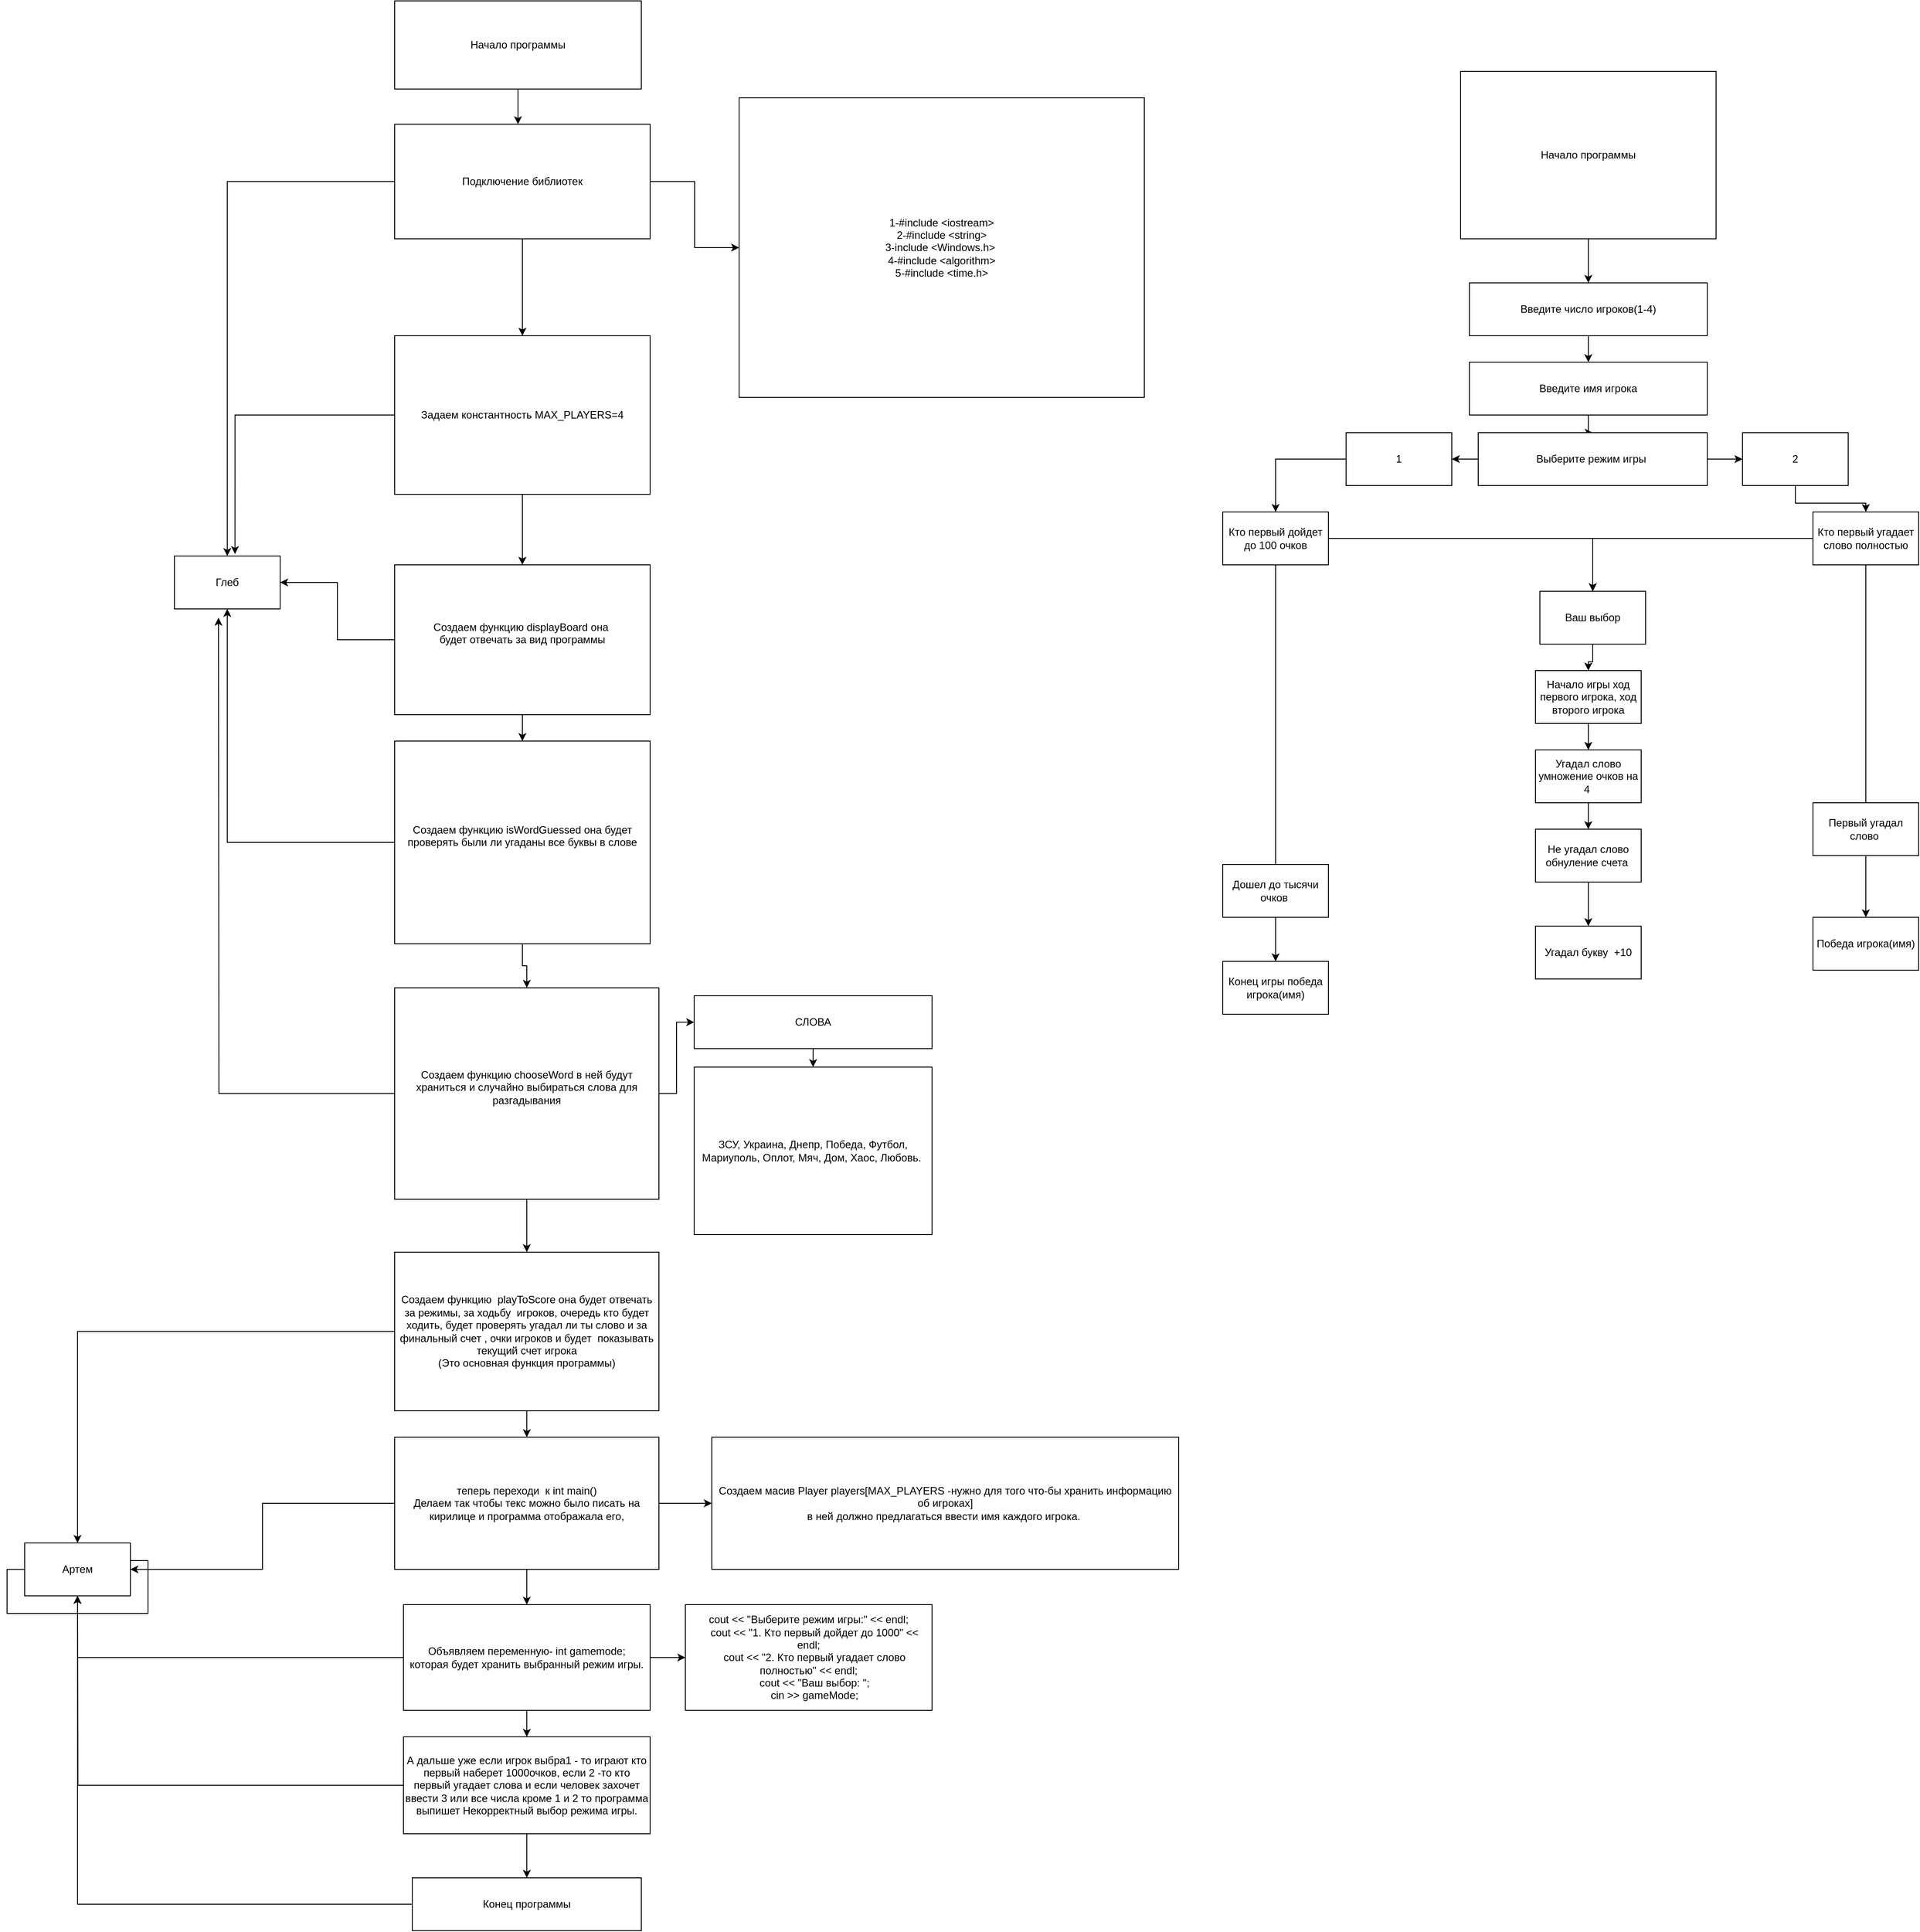 <mxfile version="21.3.6" type="github">
  <diagram name="Страница 1" id="zSze2OofJTrVx-L_bqg2">
    <mxGraphModel dx="2220" dy="797" grid="1" gridSize="10" guides="1" tooltips="1" connect="1" arrows="1" fold="1" page="1" pageScale="1" pageWidth="827" pageHeight="1169" math="0" shadow="0">
      <root>
        <mxCell id="0" />
        <mxCell id="1" parent="0" />
        <mxCell id="zmcopD96sghGadIHIDG5-2" style="edgeStyle=orthogonalEdgeStyle;rounded=0;orthogonalLoop=1;jettySize=auto;html=1;" edge="1" parent="1" source="zmcopD96sghGadIHIDG5-1">
          <mxGeometry relative="1" as="geometry">
            <mxPoint x="300" y="180" as="targetPoint" />
          </mxGeometry>
        </mxCell>
        <mxCell id="zmcopD96sghGadIHIDG5-1" value="Начало программы" style="rounded=0;whiteSpace=wrap;html=1;" vertex="1" parent="1">
          <mxGeometry x="160" y="40" width="280" height="100" as="geometry" />
        </mxCell>
        <mxCell id="zmcopD96sghGadIHIDG5-4" style="edgeStyle=orthogonalEdgeStyle;rounded=0;orthogonalLoop=1;jettySize=auto;html=1;" edge="1" parent="1" source="zmcopD96sghGadIHIDG5-3" target="zmcopD96sghGadIHIDG5-5">
          <mxGeometry relative="1" as="geometry">
            <mxPoint x="610" y="245" as="targetPoint" />
          </mxGeometry>
        </mxCell>
        <mxCell id="zmcopD96sghGadIHIDG5-8" style="edgeStyle=orthogonalEdgeStyle;rounded=0;orthogonalLoop=1;jettySize=auto;html=1;" edge="1" parent="1" source="zmcopD96sghGadIHIDG5-3" target="zmcopD96sghGadIHIDG5-9">
          <mxGeometry relative="1" as="geometry">
            <mxPoint x="305" y="450" as="targetPoint" />
          </mxGeometry>
        </mxCell>
        <mxCell id="zmcopD96sghGadIHIDG5-44" style="edgeStyle=orthogonalEdgeStyle;rounded=0;orthogonalLoop=1;jettySize=auto;html=1;entryX=0.5;entryY=0;entryDx=0;entryDy=0;" edge="1" parent="1" source="zmcopD96sghGadIHIDG5-3" target="zmcopD96sghGadIHIDG5-41">
          <mxGeometry relative="1" as="geometry">
            <mxPoint x="-70" y="245" as="targetPoint" />
          </mxGeometry>
        </mxCell>
        <mxCell id="zmcopD96sghGadIHIDG5-3" value="Подключение библиотек" style="rounded=0;whiteSpace=wrap;html=1;" vertex="1" parent="1">
          <mxGeometry x="160" y="180" width="290" height="130" as="geometry" />
        </mxCell>
        <mxCell id="zmcopD96sghGadIHIDG5-5" value="1-#include &amp;lt;iostream&amp;gt;&lt;br&gt;2-#include &amp;lt;string&amp;gt;&lt;br&gt;3-include &amp;lt;Windows.h&amp;gt;&amp;nbsp;&lt;br&gt;4-#include &amp;lt;algorithm&amp;gt;&lt;br&gt;5-#include &amp;lt;time.h&amp;gt;" style="rounded=0;whiteSpace=wrap;html=1;" vertex="1" parent="1">
          <mxGeometry x="551" y="150" width="460" height="340" as="geometry" />
        </mxCell>
        <mxCell id="zmcopD96sghGadIHIDG5-10" style="edgeStyle=orthogonalEdgeStyle;rounded=0;orthogonalLoop=1;jettySize=auto;html=1;" edge="1" parent="1" source="zmcopD96sghGadIHIDG5-9" target="zmcopD96sghGadIHIDG5-11">
          <mxGeometry relative="1" as="geometry">
            <mxPoint x="305" y="710" as="targetPoint" />
          </mxGeometry>
        </mxCell>
        <mxCell id="zmcopD96sghGadIHIDG5-43" style="edgeStyle=orthogonalEdgeStyle;rounded=0;orthogonalLoop=1;jettySize=auto;html=1;exitX=0;exitY=0.5;exitDx=0;exitDy=0;entryX=0.573;entryY=-0.037;entryDx=0;entryDy=0;entryPerimeter=0;" edge="1" parent="1" source="zmcopD96sghGadIHIDG5-9" target="zmcopD96sghGadIHIDG5-41">
          <mxGeometry relative="1" as="geometry" />
        </mxCell>
        <mxCell id="zmcopD96sghGadIHIDG5-9" value="Задаем константность MAX_PLAYERS=4" style="rounded=0;whiteSpace=wrap;html=1;" vertex="1" parent="1">
          <mxGeometry x="160" y="420" width="290" height="180" as="geometry" />
        </mxCell>
        <mxCell id="zmcopD96sghGadIHIDG5-12" style="edgeStyle=orthogonalEdgeStyle;rounded=0;orthogonalLoop=1;jettySize=auto;html=1;" edge="1" parent="1" source="zmcopD96sghGadIHIDG5-11" target="zmcopD96sghGadIHIDG5-13">
          <mxGeometry relative="1" as="geometry">
            <mxPoint x="305" y="910" as="targetPoint" />
          </mxGeometry>
        </mxCell>
        <mxCell id="zmcopD96sghGadIHIDG5-42" style="edgeStyle=orthogonalEdgeStyle;rounded=0;orthogonalLoop=1;jettySize=auto;html=1;entryX=1;entryY=0.5;entryDx=0;entryDy=0;" edge="1" parent="1" source="zmcopD96sghGadIHIDG5-11" target="zmcopD96sghGadIHIDG5-41">
          <mxGeometry relative="1" as="geometry" />
        </mxCell>
        <mxCell id="zmcopD96sghGadIHIDG5-11" value="Создаем функцию&amp;nbsp;displayBoard она&amp;nbsp;&lt;br&gt;будет отвечать за вид программы&lt;br&gt;&amp;nbsp;" style="rounded=0;whiteSpace=wrap;html=1;" vertex="1" parent="1">
          <mxGeometry x="160" y="680" width="290" height="170" as="geometry" />
        </mxCell>
        <mxCell id="zmcopD96sghGadIHIDG5-15" style="edgeStyle=orthogonalEdgeStyle;rounded=0;orthogonalLoop=1;jettySize=auto;html=1;" edge="1" parent="1" source="zmcopD96sghGadIHIDG5-13" target="zmcopD96sghGadIHIDG5-16">
          <mxGeometry relative="1" as="geometry">
            <mxPoint x="305" y="1190" as="targetPoint" />
          </mxGeometry>
        </mxCell>
        <mxCell id="zmcopD96sghGadIHIDG5-40" style="edgeStyle=orthogonalEdgeStyle;rounded=0;orthogonalLoop=1;jettySize=auto;html=1;entryX=0.5;entryY=1;entryDx=0;entryDy=0;" edge="1" parent="1" source="zmcopD96sghGadIHIDG5-13" target="zmcopD96sghGadIHIDG5-41">
          <mxGeometry relative="1" as="geometry">
            <mxPoint x="80" y="740" as="targetPoint" />
          </mxGeometry>
        </mxCell>
        <mxCell id="zmcopD96sghGadIHIDG5-13" value="Создаем функцию&amp;nbsp;isWordGuessed она будет проверять были ли угаданы все буквы в слове&lt;br&gt;&amp;nbsp;" style="rounded=0;whiteSpace=wrap;html=1;" vertex="1" parent="1">
          <mxGeometry x="160" y="880" width="290" height="230" as="geometry" />
        </mxCell>
        <mxCell id="zmcopD96sghGadIHIDG5-17" style="edgeStyle=orthogonalEdgeStyle;rounded=0;orthogonalLoop=1;jettySize=auto;html=1;" edge="1" parent="1" source="zmcopD96sghGadIHIDG5-16" target="zmcopD96sghGadIHIDG5-18">
          <mxGeometry relative="1" as="geometry">
            <mxPoint x="560" y="1280" as="targetPoint" />
          </mxGeometry>
        </mxCell>
        <mxCell id="zmcopD96sghGadIHIDG5-24" style="edgeStyle=orthogonalEdgeStyle;rounded=0;orthogonalLoop=1;jettySize=auto;html=1;" edge="1" parent="1" source="zmcopD96sghGadIHIDG5-16" target="zmcopD96sghGadIHIDG5-25">
          <mxGeometry relative="1" as="geometry">
            <mxPoint x="310" y="1490" as="targetPoint" />
          </mxGeometry>
        </mxCell>
        <mxCell id="zmcopD96sghGadIHIDG5-45" style="edgeStyle=orthogonalEdgeStyle;rounded=0;orthogonalLoop=1;jettySize=auto;html=1;" edge="1" parent="1" source="zmcopD96sghGadIHIDG5-16">
          <mxGeometry relative="1" as="geometry">
            <mxPoint x="-40" y="740" as="targetPoint" />
          </mxGeometry>
        </mxCell>
        <mxCell id="zmcopD96sghGadIHIDG5-16" value="Создаем функцию&amp;nbsp;chooseWord в ней будут храниться и случайно выбираться слова для разгадывания&lt;br&gt;&amp;nbsp;" style="rounded=0;whiteSpace=wrap;html=1;" vertex="1" parent="1">
          <mxGeometry x="160" y="1160" width="300" height="240" as="geometry" />
        </mxCell>
        <mxCell id="zmcopD96sghGadIHIDG5-20" style="edgeStyle=orthogonalEdgeStyle;rounded=0;orthogonalLoop=1;jettySize=auto;html=1;" edge="1" parent="1" source="zmcopD96sghGadIHIDG5-18" target="zmcopD96sghGadIHIDG5-21">
          <mxGeometry relative="1" as="geometry">
            <mxPoint x="635" y="1260" as="targetPoint" />
          </mxGeometry>
        </mxCell>
        <mxCell id="zmcopD96sghGadIHIDG5-18" value="СЛОВА" style="rounded=0;whiteSpace=wrap;html=1;" vertex="1" parent="1">
          <mxGeometry x="500" y="1169" width="270" height="60" as="geometry" />
        </mxCell>
        <mxCell id="zmcopD96sghGadIHIDG5-21" value="ЗСУ, Украина, Днепр, Победа, Футбол, Мариуполь, Оплот, Мяч, Дом, Хаос, Любовь.&amp;nbsp;" style="rounded=0;whiteSpace=wrap;html=1;" vertex="1" parent="1">
          <mxGeometry x="500" y="1250" width="270" height="190" as="geometry" />
        </mxCell>
        <mxCell id="zmcopD96sghGadIHIDG5-26" style="edgeStyle=orthogonalEdgeStyle;rounded=0;orthogonalLoop=1;jettySize=auto;html=1;" edge="1" parent="1" source="zmcopD96sghGadIHIDG5-25" target="zmcopD96sghGadIHIDG5-27">
          <mxGeometry relative="1" as="geometry">
            <mxPoint x="310.0" y="1700" as="targetPoint" />
          </mxGeometry>
        </mxCell>
        <mxCell id="zmcopD96sghGadIHIDG5-46" style="edgeStyle=orthogonalEdgeStyle;rounded=0;orthogonalLoop=1;jettySize=auto;html=1;exitX=0;exitY=0.5;exitDx=0;exitDy=0;" edge="1" parent="1" source="zmcopD96sghGadIHIDG5-25" target="zmcopD96sghGadIHIDG5-47">
          <mxGeometry relative="1" as="geometry">
            <mxPoint x="-160" y="1550.235" as="targetPoint" />
          </mxGeometry>
        </mxCell>
        <mxCell id="zmcopD96sghGadIHIDG5-25" value="Создаем функцию&amp;nbsp;&amp;nbsp;playToScore она будет отвечать за режимы, за ходьбу&amp;nbsp; игроков, очередь кто будет ходить, будет проверять угадал ли ты слово и за финальный счет , очки игроков и будет&amp;nbsp; показывать текущий счет игрока&lt;br&gt;(Это основная функция программы)" style="rounded=0;whiteSpace=wrap;html=1;" vertex="1" parent="1">
          <mxGeometry x="160" y="1460" width="300" height="180" as="geometry" />
        </mxCell>
        <mxCell id="zmcopD96sghGadIHIDG5-28" style="edgeStyle=orthogonalEdgeStyle;rounded=0;orthogonalLoop=1;jettySize=auto;html=1;" edge="1" parent="1" source="zmcopD96sghGadIHIDG5-27" target="zmcopD96sghGadIHIDG5-29">
          <mxGeometry relative="1" as="geometry">
            <mxPoint x="530.0" y="1745" as="targetPoint" />
          </mxGeometry>
        </mxCell>
        <mxCell id="zmcopD96sghGadIHIDG5-30" style="edgeStyle=orthogonalEdgeStyle;rounded=0;orthogonalLoop=1;jettySize=auto;html=1;" edge="1" parent="1" source="zmcopD96sghGadIHIDG5-27" target="zmcopD96sghGadIHIDG5-31">
          <mxGeometry relative="1" as="geometry">
            <mxPoint x="310.0" y="1890" as="targetPoint" />
          </mxGeometry>
        </mxCell>
        <mxCell id="zmcopD96sghGadIHIDG5-48" style="edgeStyle=orthogonalEdgeStyle;rounded=0;orthogonalLoop=1;jettySize=auto;html=1;exitX=0;exitY=0.5;exitDx=0;exitDy=0;entryX=1;entryY=0.5;entryDx=0;entryDy=0;" edge="1" parent="1" source="zmcopD96sghGadIHIDG5-27" target="zmcopD96sghGadIHIDG5-47">
          <mxGeometry relative="1" as="geometry" />
        </mxCell>
        <mxCell id="zmcopD96sghGadIHIDG5-27" value="теперь переходи&amp;nbsp; к int main()&lt;br&gt;Делаем так чтобы текс можно было писать на кирилице и программа отображала его,&lt;br&gt;" style="rounded=0;whiteSpace=wrap;html=1;" vertex="1" parent="1">
          <mxGeometry x="160" y="1670" width="300" height="150" as="geometry" />
        </mxCell>
        <mxCell id="zmcopD96sghGadIHIDG5-29" value="Создаем масив Player players[MAX_PLAYERS -нужно для того что-бы хранить информацию об игроках]&lt;br&gt;в ней должно предлагаться ввести имя каждого игрока.&amp;nbsp;" style="rounded=0;whiteSpace=wrap;html=1;" vertex="1" parent="1">
          <mxGeometry x="520" y="1670" width="530" height="150" as="geometry" />
        </mxCell>
        <mxCell id="zmcopD96sghGadIHIDG5-32" style="edgeStyle=orthogonalEdgeStyle;rounded=0;orthogonalLoop=1;jettySize=auto;html=1;" edge="1" parent="1" source="zmcopD96sghGadIHIDG5-31" target="zmcopD96sghGadIHIDG5-33">
          <mxGeometry relative="1" as="geometry">
            <mxPoint x="550.0" y="1920" as="targetPoint" />
          </mxGeometry>
        </mxCell>
        <mxCell id="zmcopD96sghGadIHIDG5-34" style="edgeStyle=orthogonalEdgeStyle;rounded=0;orthogonalLoop=1;jettySize=auto;html=1;" edge="1" parent="1" source="zmcopD96sghGadIHIDG5-31" target="zmcopD96sghGadIHIDG5-35">
          <mxGeometry relative="1" as="geometry">
            <mxPoint x="310.0" y="2040" as="targetPoint" />
          </mxGeometry>
        </mxCell>
        <mxCell id="zmcopD96sghGadIHIDG5-49" style="edgeStyle=orthogonalEdgeStyle;rounded=0;orthogonalLoop=1;jettySize=auto;html=1;exitX=0;exitY=0.5;exitDx=0;exitDy=0;" edge="1" parent="1" source="zmcopD96sghGadIHIDG5-47">
          <mxGeometry relative="1" as="geometry">
            <mxPoint x="-180" y="1830.0" as="targetPoint" />
            <Array as="points">
              <mxPoint x="-280" y="1820" />
              <mxPoint x="-280" y="1870" />
              <mxPoint x="-120" y="1870" />
              <mxPoint x="-120" y="1810" />
              <mxPoint x="-179" y="1810" />
            </Array>
          </mxGeometry>
        </mxCell>
        <mxCell id="zmcopD96sghGadIHIDG5-31" value="Объявляем переменную- int gamemode;&lt;br&gt;которая будет хранить выбранный режим игры." style="rounded=0;whiteSpace=wrap;html=1;" vertex="1" parent="1">
          <mxGeometry x="170" y="1860" width="280" height="120" as="geometry" />
        </mxCell>
        <mxCell id="zmcopD96sghGadIHIDG5-33" value="&lt;div&gt;cout &amp;lt;&amp;lt; &quot;Выберите режим игры:&quot; &amp;lt;&amp;lt; endl;&lt;/div&gt;&lt;div&gt;&amp;nbsp; &amp;nbsp; cout &amp;lt;&amp;lt; &quot;1. Кто первый дойдет до 1000&quot; &amp;lt;&amp;lt; endl;&lt;/div&gt;&lt;div&gt;&amp;nbsp; &amp;nbsp; cout &amp;lt;&amp;lt; &quot;2. Кто первый угадает слово полностью&quot; &amp;lt;&amp;lt; endl;&lt;/div&gt;&lt;div&gt;&amp;nbsp; &amp;nbsp; cout &amp;lt;&amp;lt; &quot;Ваш выбор: &quot;;&lt;/div&gt;&lt;div&gt;&amp;nbsp; &amp;nbsp; cin &amp;gt;&amp;gt; gameMode;&lt;/div&gt;" style="rounded=0;whiteSpace=wrap;html=1;" vertex="1" parent="1">
          <mxGeometry x="490" y="1860" width="280" height="120" as="geometry" />
        </mxCell>
        <mxCell id="zmcopD96sghGadIHIDG5-36" style="edgeStyle=orthogonalEdgeStyle;rounded=0;orthogonalLoop=1;jettySize=auto;html=1;" edge="1" parent="1" source="zmcopD96sghGadIHIDG5-35" target="zmcopD96sghGadIHIDG5-37">
          <mxGeometry relative="1" as="geometry">
            <mxPoint x="310.0" y="2200" as="targetPoint" />
          </mxGeometry>
        </mxCell>
        <mxCell id="zmcopD96sghGadIHIDG5-50" style="edgeStyle=orthogonalEdgeStyle;rounded=0;orthogonalLoop=1;jettySize=auto;html=1;" edge="1" parent="1" source="zmcopD96sghGadIHIDG5-35">
          <mxGeometry relative="1" as="geometry">
            <mxPoint x="-200" y="1840.0" as="targetPoint" />
          </mxGeometry>
        </mxCell>
        <mxCell id="zmcopD96sghGadIHIDG5-35" value="А дальше уже если игрок выбра1 - то играют кто первый наберет 1000очков, если 2 -то кто первый угадает слова и если человек захочет ввести 3 или все числа кроме 1 и 2 то программа выпишет Некорректный выбор режима игры." style="rounded=0;whiteSpace=wrap;html=1;" vertex="1" parent="1">
          <mxGeometry x="170" y="2010" width="280" height="110" as="geometry" />
        </mxCell>
        <mxCell id="zmcopD96sghGadIHIDG5-51" style="edgeStyle=orthogonalEdgeStyle;rounded=0;orthogonalLoop=1;jettySize=auto;html=1;" edge="1" parent="1" source="zmcopD96sghGadIHIDG5-37" target="zmcopD96sghGadIHIDG5-47">
          <mxGeometry relative="1" as="geometry" />
        </mxCell>
        <mxCell id="zmcopD96sghGadIHIDG5-37" value="Конец программы" style="rounded=0;whiteSpace=wrap;html=1;" vertex="1" parent="1">
          <mxGeometry x="180" y="2170" width="260" height="60" as="geometry" />
        </mxCell>
        <mxCell id="zmcopD96sghGadIHIDG5-41" value="Глеб" style="rounded=0;whiteSpace=wrap;html=1;" vertex="1" parent="1">
          <mxGeometry x="-90" y="670" width="120" height="60" as="geometry" />
        </mxCell>
        <mxCell id="zmcopD96sghGadIHIDG5-53" style="edgeStyle=orthogonalEdgeStyle;rounded=0;orthogonalLoop=1;jettySize=auto;html=1;" edge="1" parent="1" source="zmcopD96sghGadIHIDG5-52" target="zmcopD96sghGadIHIDG5-54">
          <mxGeometry relative="1" as="geometry">
            <mxPoint x="1515" y="390" as="targetPoint" />
          </mxGeometry>
        </mxCell>
        <mxCell id="zmcopD96sghGadIHIDG5-52" value="Начало программы" style="rounded=0;whiteSpace=wrap;html=1;" vertex="1" parent="1">
          <mxGeometry x="1370" y="120" width="290" height="190" as="geometry" />
        </mxCell>
        <mxCell id="zmcopD96sghGadIHIDG5-55" style="edgeStyle=orthogonalEdgeStyle;rounded=0;orthogonalLoop=1;jettySize=auto;html=1;" edge="1" parent="1" source="zmcopD96sghGadIHIDG5-54" target="zmcopD96sghGadIHIDG5-56">
          <mxGeometry relative="1" as="geometry">
            <mxPoint x="1515" y="470" as="targetPoint" />
          </mxGeometry>
        </mxCell>
        <mxCell id="zmcopD96sghGadIHIDG5-54" value="Введите число игроков(1-4)" style="rounded=0;whiteSpace=wrap;html=1;" vertex="1" parent="1">
          <mxGeometry x="1380" y="360" width="270" height="60" as="geometry" />
        </mxCell>
        <mxCell id="zmcopD96sghGadIHIDG5-57" style="edgeStyle=orthogonalEdgeStyle;rounded=0;orthogonalLoop=1;jettySize=auto;html=1;" edge="1" parent="1" source="zmcopD96sghGadIHIDG5-56" target="zmcopD96sghGadIHIDG5-58">
          <mxGeometry relative="1" as="geometry">
            <mxPoint x="1515" y="560" as="targetPoint" />
          </mxGeometry>
        </mxCell>
        <mxCell id="zmcopD96sghGadIHIDG5-56" value="Введите имя игрока" style="rounded=0;whiteSpace=wrap;html=1;" vertex="1" parent="1">
          <mxGeometry x="1380" y="450" width="270" height="60" as="geometry" />
        </mxCell>
        <mxCell id="zmcopD96sghGadIHIDG5-59" style="edgeStyle=orthogonalEdgeStyle;rounded=0;orthogonalLoop=1;jettySize=auto;html=1;" edge="1" parent="1" source="zmcopD96sghGadIHIDG5-58" target="zmcopD96sghGadIHIDG5-60">
          <mxGeometry relative="1" as="geometry">
            <mxPoint x="1340" y="560" as="targetPoint" />
          </mxGeometry>
        </mxCell>
        <mxCell id="zmcopD96sghGadIHIDG5-61" style="edgeStyle=orthogonalEdgeStyle;rounded=0;orthogonalLoop=1;jettySize=auto;html=1;" edge="1" parent="1" source="zmcopD96sghGadIHIDG5-58" target="zmcopD96sghGadIHIDG5-62">
          <mxGeometry relative="1" as="geometry">
            <mxPoint x="1710" y="560" as="targetPoint" />
          </mxGeometry>
        </mxCell>
        <mxCell id="zmcopD96sghGadIHIDG5-58" value="Выберите режим игры&amp;nbsp;" style="rounded=0;whiteSpace=wrap;html=1;" vertex="1" parent="1">
          <mxGeometry x="1390" y="530" width="260" height="60" as="geometry" />
        </mxCell>
        <mxCell id="zmcopD96sghGadIHIDG5-64" style="edgeStyle=orthogonalEdgeStyle;rounded=0;orthogonalLoop=1;jettySize=auto;html=1;" edge="1" parent="1" source="zmcopD96sghGadIHIDG5-60" target="zmcopD96sghGadIHIDG5-65">
          <mxGeometry relative="1" as="geometry">
            <mxPoint x="1300" y="670" as="targetPoint" />
          </mxGeometry>
        </mxCell>
        <mxCell id="zmcopD96sghGadIHIDG5-60" value="1" style="rounded=0;whiteSpace=wrap;html=1;" vertex="1" parent="1">
          <mxGeometry x="1240" y="530" width="120" height="60" as="geometry" />
        </mxCell>
        <mxCell id="zmcopD96sghGadIHIDG5-66" style="edgeStyle=orthogonalEdgeStyle;rounded=0;orthogonalLoop=1;jettySize=auto;html=1;" edge="1" parent="1" source="zmcopD96sghGadIHIDG5-62" target="zmcopD96sghGadIHIDG5-67">
          <mxGeometry relative="1" as="geometry">
            <mxPoint x="1750" y="630" as="targetPoint" />
          </mxGeometry>
        </mxCell>
        <mxCell id="zmcopD96sghGadIHIDG5-62" value="2" style="rounded=0;whiteSpace=wrap;html=1;" vertex="1" parent="1">
          <mxGeometry x="1690" y="530" width="120" height="60" as="geometry" />
        </mxCell>
        <mxCell id="zmcopD96sghGadIHIDG5-70" style="edgeStyle=orthogonalEdgeStyle;rounded=0;orthogonalLoop=1;jettySize=auto;html=1;entryX=0.5;entryY=0;entryDx=0;entryDy=0;" edge="1" parent="1" source="zmcopD96sghGadIHIDG5-65" target="zmcopD96sghGadIHIDG5-68">
          <mxGeometry relative="1" as="geometry" />
        </mxCell>
        <mxCell id="zmcopD96sghGadIHIDG5-78" style="edgeStyle=orthogonalEdgeStyle;rounded=0;orthogonalLoop=1;jettySize=auto;html=1;" edge="1" parent="1" source="zmcopD96sghGadIHIDG5-65">
          <mxGeometry relative="1" as="geometry">
            <mxPoint x="1160" y="1080" as="targetPoint" />
          </mxGeometry>
        </mxCell>
        <mxCell id="zmcopD96sghGadIHIDG5-65" value="Кто первый дойдет до 100 очков" style="rounded=0;whiteSpace=wrap;html=1;" vertex="1" parent="1">
          <mxGeometry x="1100" y="620" width="120" height="60" as="geometry" />
        </mxCell>
        <mxCell id="zmcopD96sghGadIHIDG5-69" style="edgeStyle=orthogonalEdgeStyle;rounded=0;orthogonalLoop=1;jettySize=auto;html=1;entryX=0.5;entryY=0;entryDx=0;entryDy=0;" edge="1" parent="1" source="zmcopD96sghGadIHIDG5-67" target="zmcopD96sghGadIHIDG5-68">
          <mxGeometry relative="1" as="geometry" />
        </mxCell>
        <mxCell id="zmcopD96sghGadIHIDG5-83" style="edgeStyle=orthogonalEdgeStyle;rounded=0;orthogonalLoop=1;jettySize=auto;html=1;" edge="1" parent="1" source="zmcopD96sghGadIHIDG5-67" target="zmcopD96sghGadIHIDG5-84">
          <mxGeometry relative="1" as="geometry">
            <mxPoint x="1830" y="1100" as="targetPoint" />
          </mxGeometry>
        </mxCell>
        <mxCell id="zmcopD96sghGadIHIDG5-67" value="Кто первый угадает слово полностью" style="rounded=0;whiteSpace=wrap;html=1;" vertex="1" parent="1">
          <mxGeometry x="1770" y="620" width="120" height="60" as="geometry" />
        </mxCell>
        <mxCell id="zmcopD96sghGadIHIDG5-71" style="edgeStyle=orthogonalEdgeStyle;rounded=0;orthogonalLoop=1;jettySize=auto;html=1;" edge="1" parent="1" source="zmcopD96sghGadIHIDG5-68" target="zmcopD96sghGadIHIDG5-72">
          <mxGeometry relative="1" as="geometry">
            <mxPoint x="1515" y="800" as="targetPoint" />
          </mxGeometry>
        </mxCell>
        <mxCell id="zmcopD96sghGadIHIDG5-68" value="Ваш выбор" style="rounded=0;whiteSpace=wrap;html=1;" vertex="1" parent="1">
          <mxGeometry x="1460" y="710" width="120" height="60" as="geometry" />
        </mxCell>
        <mxCell id="zmcopD96sghGadIHIDG5-73" style="edgeStyle=orthogonalEdgeStyle;rounded=0;orthogonalLoop=1;jettySize=auto;html=1;" edge="1" parent="1" source="zmcopD96sghGadIHIDG5-72" target="zmcopD96sghGadIHIDG5-74">
          <mxGeometry relative="1" as="geometry">
            <mxPoint x="1515" y="920" as="targetPoint" />
          </mxGeometry>
        </mxCell>
        <mxCell id="zmcopD96sghGadIHIDG5-72" value="Начало игры ход первого игрока, ход второго игрока" style="rounded=0;whiteSpace=wrap;html=1;" vertex="1" parent="1">
          <mxGeometry x="1455" y="800" width="120" height="60" as="geometry" />
        </mxCell>
        <mxCell id="zmcopD96sghGadIHIDG5-75" style="edgeStyle=orthogonalEdgeStyle;rounded=0;orthogonalLoop=1;jettySize=auto;html=1;" edge="1" parent="1" source="zmcopD96sghGadIHIDG5-74" target="zmcopD96sghGadIHIDG5-76">
          <mxGeometry relative="1" as="geometry">
            <mxPoint x="1515" y="980" as="targetPoint" />
          </mxGeometry>
        </mxCell>
        <mxCell id="zmcopD96sghGadIHIDG5-74" value="Угадал слово умножение очков на 4&amp;nbsp;" style="rounded=0;whiteSpace=wrap;html=1;" vertex="1" parent="1">
          <mxGeometry x="1455" y="890" width="120" height="60" as="geometry" />
        </mxCell>
        <mxCell id="zmcopD96sghGadIHIDG5-77" style="edgeStyle=orthogonalEdgeStyle;rounded=0;orthogonalLoop=1;jettySize=auto;html=1;" edge="1" parent="1" source="zmcopD96sghGadIHIDG5-76">
          <mxGeometry relative="1" as="geometry">
            <mxPoint x="1515" y="1090" as="targetPoint" />
          </mxGeometry>
        </mxCell>
        <mxCell id="zmcopD96sghGadIHIDG5-76" value="Не угадал слово обнуление счета&amp;nbsp;" style="rounded=0;whiteSpace=wrap;html=1;" vertex="1" parent="1">
          <mxGeometry x="1455" y="980" width="120" height="60" as="geometry" />
        </mxCell>
        <mxCell id="zmcopD96sghGadIHIDG5-79" value="Угадал букву&amp;nbsp; +10" style="rounded=0;whiteSpace=wrap;html=1;" vertex="1" parent="1">
          <mxGeometry x="1455" y="1090" width="120" height="60" as="geometry" />
        </mxCell>
        <mxCell id="zmcopD96sghGadIHIDG5-81" style="edgeStyle=orthogonalEdgeStyle;rounded=0;orthogonalLoop=1;jettySize=auto;html=1;" edge="1" parent="1" source="zmcopD96sghGadIHIDG5-80" target="zmcopD96sghGadIHIDG5-82">
          <mxGeometry relative="1" as="geometry">
            <mxPoint x="1160" y="1190" as="targetPoint" />
          </mxGeometry>
        </mxCell>
        <mxCell id="zmcopD96sghGadIHIDG5-80" value="Дошел до тысячи очков&amp;nbsp;" style="rounded=0;whiteSpace=wrap;html=1;" vertex="1" parent="1">
          <mxGeometry x="1100" y="1020" width="120" height="60" as="geometry" />
        </mxCell>
        <mxCell id="zmcopD96sghGadIHIDG5-82" value="Конец игры победа игрока(имя)" style="rounded=0;whiteSpace=wrap;html=1;" vertex="1" parent="1">
          <mxGeometry x="1100" y="1130" width="120" height="60" as="geometry" />
        </mxCell>
        <mxCell id="zmcopD96sghGadIHIDG5-84" value="Победа игрока(имя)" style="rounded=0;whiteSpace=wrap;html=1;" vertex="1" parent="1">
          <mxGeometry x="1770" y="1080" width="120" height="60" as="geometry" />
        </mxCell>
        <mxCell id="zmcopD96sghGadIHIDG5-85" value="Первый угадал слово&amp;nbsp;" style="rounded=0;whiteSpace=wrap;html=1;" vertex="1" parent="1">
          <mxGeometry x="1770" y="950" width="120" height="60" as="geometry" />
        </mxCell>
        <mxCell id="zmcopD96sghGadIHIDG5-86" value="" style="edgeStyle=orthogonalEdgeStyle;rounded=0;orthogonalLoop=1;jettySize=auto;html=1;exitX=0;exitY=0.5;exitDx=0;exitDy=0;" edge="1" parent="1" source="zmcopD96sghGadIHIDG5-31" target="zmcopD96sghGadIHIDG5-47">
          <mxGeometry relative="1" as="geometry">
            <mxPoint x="-180" y="1830.0" as="targetPoint" />
            <mxPoint x="170" y="1920" as="sourcePoint" />
          </mxGeometry>
        </mxCell>
        <mxCell id="zmcopD96sghGadIHIDG5-47" value="Артем" style="rounded=0;whiteSpace=wrap;html=1;" vertex="1" parent="1">
          <mxGeometry x="-260" y="1789.995" width="120" height="60" as="geometry" />
        </mxCell>
      </root>
    </mxGraphModel>
  </diagram>
</mxfile>
